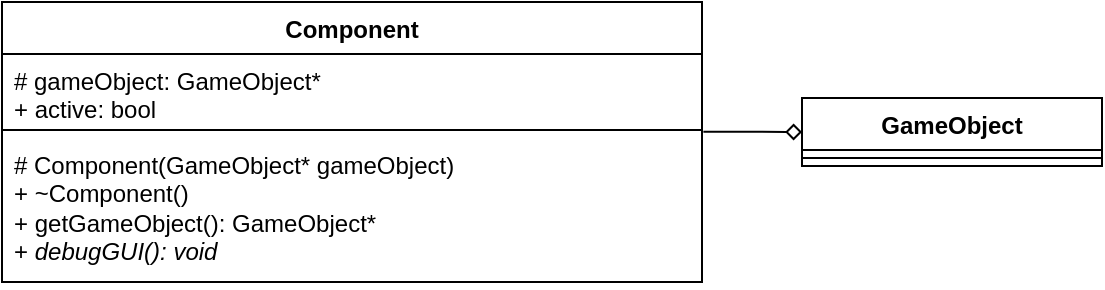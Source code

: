 <mxfile version="14.1.8" type="device"><diagram id="aAlPXfngSkBq-l1Fhqo7" name="Page-1"><mxGraphModel dx="1086" dy="1975" grid="1" gridSize="10" guides="1" tooltips="1" connect="1" arrows="1" fold="1" page="1" pageScale="1" pageWidth="827" pageHeight="1169" math="0" shadow="0"><root><mxCell id="0"/><mxCell id="1" parent="0"/><mxCell id="LcXOx3mcyQyfLMvMdLVg-3" value="Component" style="swimlane;fontStyle=1;align=center;verticalAlign=top;childLayout=stackLayout;horizontal=1;startSize=26;horizontalStack=0;resizeParent=1;resizeParentMax=0;resizeLast=0;collapsible=1;marginBottom=0;" parent="1" vertex="1"><mxGeometry x="140" y="-1038" width="350" height="140" as="geometry"/></mxCell><mxCell id="LcXOx3mcyQyfLMvMdLVg-4" value="# gameObject: GameObject*&#10;+ active: bool &#10;&#10;" style="text;strokeColor=none;fillColor=none;align=left;verticalAlign=top;spacingLeft=4;spacingRight=4;overflow=hidden;rotatable=0;points=[[0,0.5],[1,0.5]];portConstraint=eastwest;" parent="LcXOx3mcyQyfLMvMdLVg-3" vertex="1"><mxGeometry y="26" width="350" height="34" as="geometry"/></mxCell><mxCell id="LcXOx3mcyQyfLMvMdLVg-5" value="" style="line;strokeWidth=1;fillColor=none;align=left;verticalAlign=middle;spacingTop=-1;spacingLeft=3;spacingRight=3;rotatable=0;labelPosition=right;points=[];portConstraint=eastwest;" parent="LcXOx3mcyQyfLMvMdLVg-3" vertex="1"><mxGeometry y="60" width="350" height="8" as="geometry"/></mxCell><mxCell id="LcXOx3mcyQyfLMvMdLVg-6" value="# Component(GameObject* gameObject)&lt;br&gt;+ ~Component()&lt;br&gt;+ getGameObject(): GameObject*&amp;nbsp;&lt;br&gt;+ &lt;i&gt;debugGUI(): void&amp;nbsp;&lt;/i&gt;" style="text;strokeColor=none;fillColor=none;align=left;verticalAlign=top;spacingLeft=4;spacingRight=4;overflow=hidden;rotatable=0;points=[[0,0.5],[1,0.5]];portConstraint=eastwest;fontStyle=0;html=1;" parent="LcXOx3mcyQyfLMvMdLVg-3" vertex="1"><mxGeometry y="68" width="350" height="72" as="geometry"/></mxCell><mxCell id="LcXOx3mcyQyfLMvMdLVg-11" value="GameObject" style="swimlane;fontStyle=1;align=center;verticalAlign=top;childLayout=stackLayout;horizontal=1;startSize=26;horizontalStack=0;resizeParent=1;resizeParentMax=0;resizeLast=0;collapsible=1;marginBottom=0;" parent="1" vertex="1"><mxGeometry x="540" y="-990" width="150" height="34" as="geometry"/></mxCell><mxCell id="LcXOx3mcyQyfLMvMdLVg-13" value="" style="line;strokeWidth=1;fillColor=none;align=left;verticalAlign=middle;spacingTop=-1;spacingLeft=3;spacingRight=3;rotatable=0;labelPosition=right;points=[];portConstraint=eastwest;" parent="LcXOx3mcyQyfLMvMdLVg-11" vertex="1"><mxGeometry y="26" width="150" height="8" as="geometry"/></mxCell><mxCell id="OzTMq7cW4PPUMn1dy1Lw-5" value="" style="endArrow=diamond;html=1;entryX=0;entryY=0.5;entryDx=0;entryDy=0;exitX=1.002;exitY=-0.044;exitDx=0;exitDy=0;exitPerimeter=0;endFill=0;startArrow=none;startFill=0;" parent="1" source="LcXOx3mcyQyfLMvMdLVg-6" target="LcXOx3mcyQyfLMvMdLVg-11" edge="1"><mxGeometry width="50" height="50" relative="1" as="geometry"><mxPoint x="460" y="-840" as="sourcePoint"/><mxPoint x="510" y="-890" as="targetPoint"/></mxGeometry></mxCell></root></mxGraphModel></diagram></mxfile>